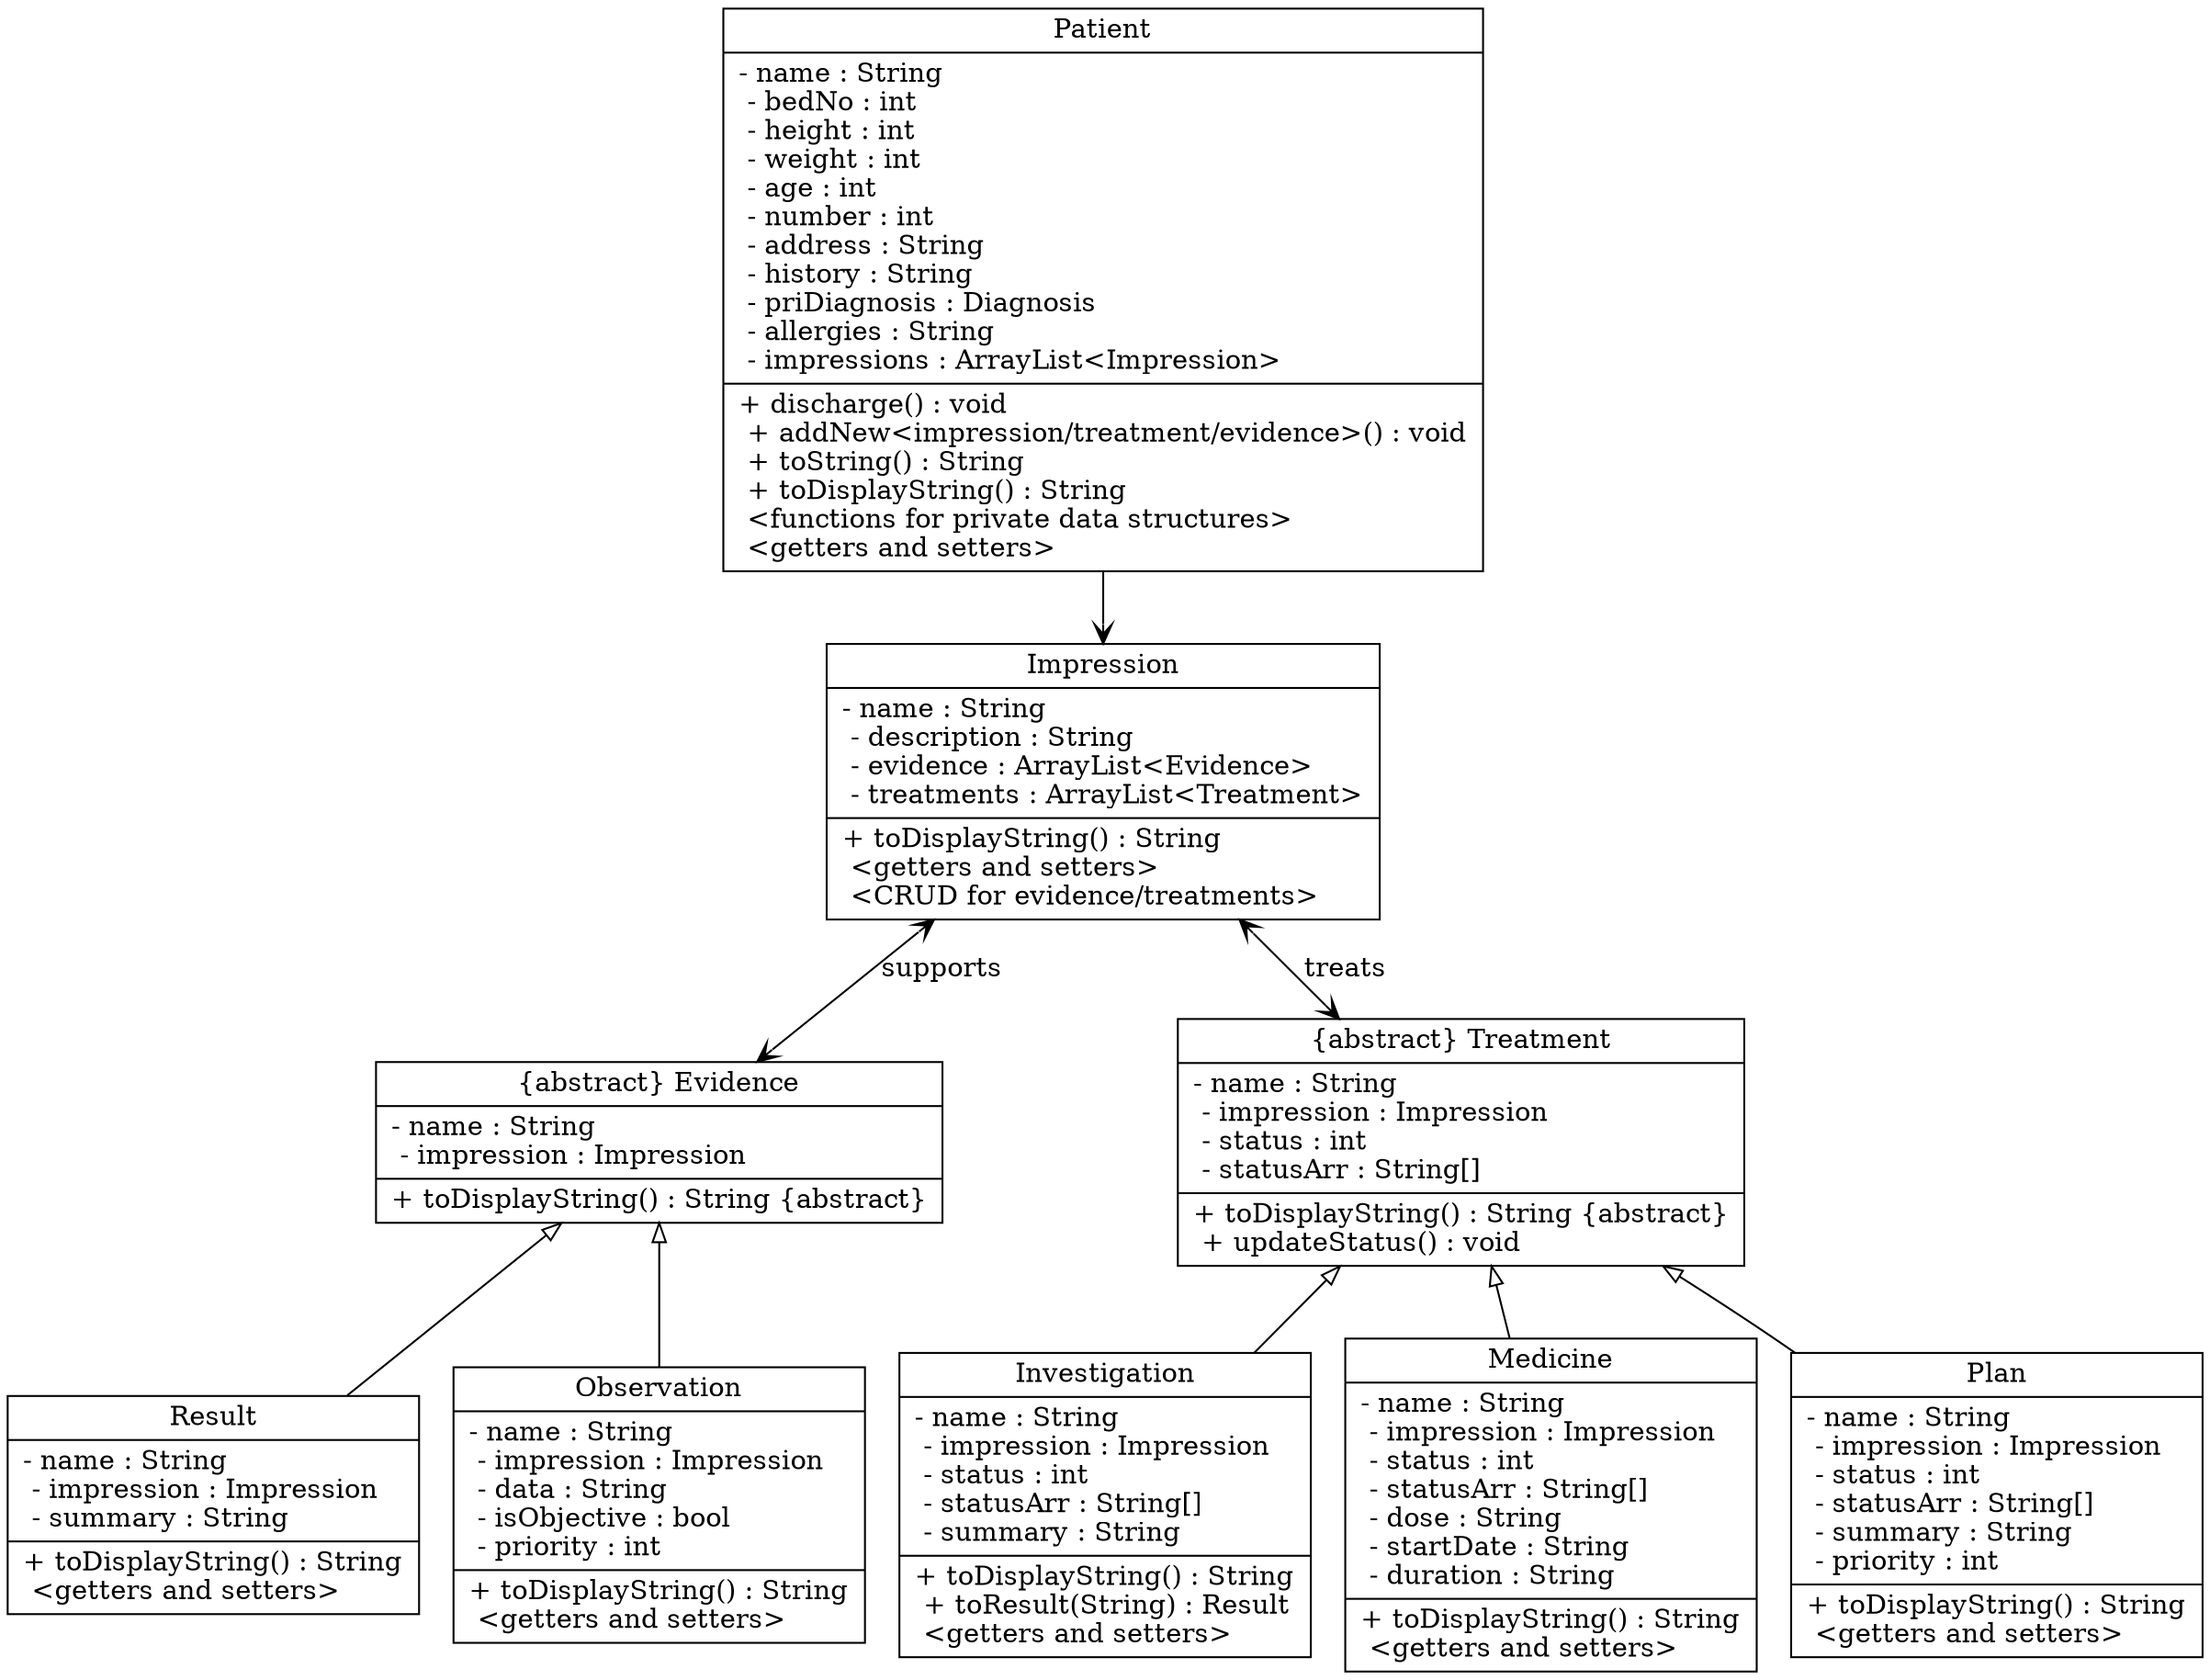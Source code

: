 digraph main {

  /*graph [
    splines = ortho
  ]*/

  node [
    shape = "record"
  ]

  //data indexed by integers for quick, unambiguous access
  //provide the ability to find Impressions by field content
  //discharge() to archive
  //toString() for data format
  //toDataString() for display format (GUI)
  Patient [
    label = "{Patient
    |- name : String\l
    - bedNo : int\l
    - height : int\l
    - weight : int\l
    - age : int\l
    - number : int\l
    - address : String\l
    - history : String\l
    - priDiagnosis : Diagnosis\l
    - allergies : String\l
    - impressions : ArrayList\<Impression\>\l
    |+ discharge() : void\l
    + addNew\<impression/treatment/evidence\>() : void\l
    + toString() : String\l
    + toDisplayString() : String\l
    \<functions for private data structures\>\l
    \<getters and setters\>\l
    }"
  ]


  //treatments and evidence should all be associated with an Impression, even if
  //the Impression is not definite yet, or just consists of a symptom

  //function to consolidate e.g. observations to generate reports to upload to 
  //regular system?
  Impression [
    label = "{Impression
    |- name : String\l
    - description : String\l
    - evidence : ArrayList\<Evidence\>\l
    - treatments : ArrayList\<Treatment\>\l
    |+ toDisplayString() : String\l
    \<getters and setters\>\l
    \<CRUD for evidence/treatments\>\l
    }"
  ]

  //evidence: observations, results - support this impression
  Evidence [
    label = "{\{abstract\} Evidence
    |- name : String\l
    - impression : Impression\l
    |+ toDisplayString() : String \{abstract\}\l
    }"
  ]

  //treatment: plans, medicines, investigations - responses to the impression
  //statusArr - array of strings representing the status to display for the
  //various status codes
  //treatments should be sortable by their status of completion
  Treatment [
   label = "{\{abstract\} Treatment
    |- name : String\l
    - impression : Impression\l
    - status : int\l
    - statusArr : String[]\l
    |+ toDisplayString() : String \{abstract\}\l
    + updateStatus() : void\l
    }"
  ]

  Result [
    label = "{Result
    |- name : String\l
    - impression : Impression\l
    - summary : String\l
    |+ toDisplayString() : String\l
    \<getters and setters\>\l
    }"
  ]

  //should observations have dates attached?
  //observations may need further investigation, can be tagged based on 
  //priority to address the most worrying ones
  Observation [
    label = "{Observation
    |- name : String\l
    - impression : Impression\l
    - data : String\l
    - isObjective : bool\l
    - priority : int\l
    |+ toDisplayString() : String\l
    \<getters and setters\>\l
    }"
  ]

  //when an investigation is completed, it becomes a result
  Investigation [
    label = "{Investigation
    |- name : String\l
    - impression : Impression\l
    - status : int\l
    - statusArr : String[]\l
    - summary : String\l
    |+ toDisplayString() : String\l
    + toResult(String) : Result\l 
    \<getters and setters\>\l
    }"
  ]
  
  //Can format these properly if we have the time, if not just hold raw strings
  //Sort by completion status
  Medicine [
    label = "{Medicine
    |- name : String\l
    - impression : Impression\l
    - status : int\l
    - statusArr : String[]\l
    - dose : String\l
    - startDate : String\l
    - duration : String\l
    |+ toDisplayString() : String\l
    \<getters and setters\>\l
    }"
  ]

  //Sort by priority and completion status
  Plan [
    label = "{Plan
    |- name : String\l
    - impression : Impression\l
    - status : int\l
    - statusArr : String[]\l
    - summary : String\l
    - priority : int\l
    |+ toDisplayString() : String\l
    \<getters and setters\>\l
    }"
  ]

  //navigability 
  
  edge [
    arrowhead = "vee"
  ]

  Patient -> Impression

  //two-way navigability

  edge [
    arrowtail = "vee"
    dir = "both"
  ]

  Impression -> Evidence [label = "supports"]
  Impression -> Treatment [label = "treats"]

  //subclass relations

  edge [
    arrowtail = "empty"
    dir = "back"
  ]

  Treatment -> Investigation 
  Treatment -> Plan
  Treatment -> Medicine
  Evidence -> Observation
  Evidence -> Result
}
